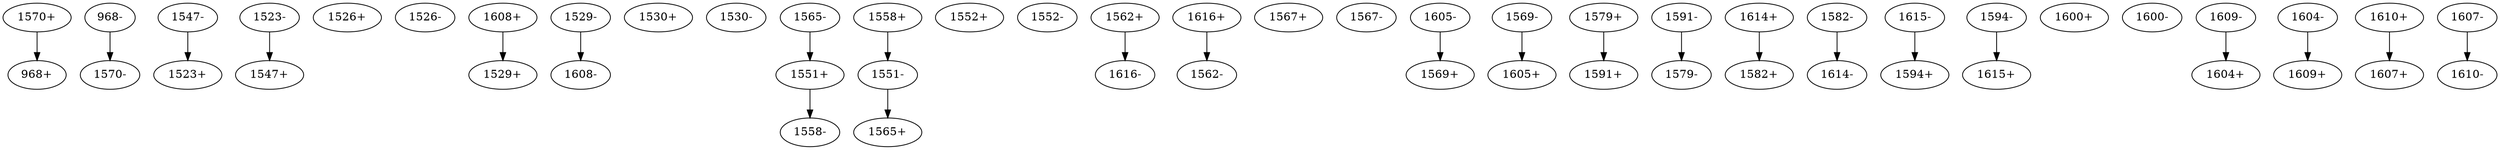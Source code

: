 digraph adj {
graph [k=22]
edge [d=-21]
"968+" [l=1649]
"968-" [l=1649]
"1523+" [l=1703]
"1523-" [l=1703]
"1526+" [l=1318]
"1526-" [l=1318]
"1529+" [l=1193]
"1529-" [l=1193]
"1530+" [l=3970]
"1530-" [l=3970]
"1547+" [l=1657]
"1547-" [l=1657]
"1551+" [l=8843]
"1551-" [l=8843]
"1552+" [l=1547]
"1552-" [l=1547]
"1558+" [l=3372]
"1558-" [l=3372]
"1562+" [l=2099]
"1562-" [l=2099]
"1565+" [l=11452]
"1565-" [l=11452]
"1567+" [l=2964]
"1567-" [l=2964]
"1569+" [l=2440]
"1569-" [l=2440]
"1570+" [l=1050]
"1570-" [l=1050]
"1579+" [l=2648]
"1579-" [l=2648]
"1582+" [l=3530]
"1582-" [l=3530]
"1591+" [l=2863]
"1591-" [l=2863]
"1594+" [l=1011]
"1594-" [l=1011]
"1600+" [l=1714]
"1600-" [l=1714]
"1604+" [l=1887]
"1604-" [l=1887]
"1605+" [l=4150]
"1605-" [l=4150]
"1607+" [l=10006]
"1607-" [l=10006]
"1608+" [l=7771]
"1608-" [l=7771]
"1609+" [l=2111]
"1609-" [l=2111]
"1610+" [l=10952]
"1610-" [l=10952]
"1614+" [l=11083]
"1614-" [l=11083]
"1615+" [l=6704]
"1615-" [l=6704]
"1616+" [l=6109]
"1616-" [l=6109]
"968-" -> "1570-" [d=99 e=6.2 n=11]
"1523-" -> "1547+" [d=-7 e=2.6 n=65]
"1529-" -> "1608-" [d=47 e=2.7 n=59]
"1547-" -> "1523+" [d=-7 e=2.6 n=65]
"1551+" -> "1558-" [d=-172 e=3.1 n=44]
"1551-" -> "1565+" [d=62 e=3.5 n=34]
"1558+" -> "1551-" [d=-172 e=3.1 n=44]
"1562+" -> "1616-" [d=-75 e=3.0 n=48]
"1565-" -> "1551+" [d=62 e=3.5 n=34]
"1569-" -> "1605+" [d=-15 e=4.2 n=24]
"1570+" -> "968+" [d=99 e=6.2 n=11]
"1579+" -> "1591+" [d=-2641 e=5.2 n=16]
"1582-" -> "1614-" [d=69 e=3.5 n=34]
"1591-" -> "1579-" [d=-2641 e=5.2 n=16]
"1594-" -> "1615+" [d=30 e=2.6 n=63]
"1604-" -> "1609+" [d=78 e=6.5 n=10]
"1605-" -> "1569+" [d=-15 e=4.2 n=24]
"1607-" -> "1610-" [d=-7313 e=6.5 n=10]
"1608+" -> "1529+" [d=47 e=2.7 n=59]
"1609-" -> "1604+" [d=78 e=6.5 n=10]
"1610+" -> "1607+" [d=-7313 e=6.5 n=10]
"1614+" -> "1582+" [d=69 e=3.5 n=34]
"1615-" -> "1594+" [d=30 e=2.6 n=63]
"1616+" -> "1562-" [d=-75 e=3.0 n=48]
}
